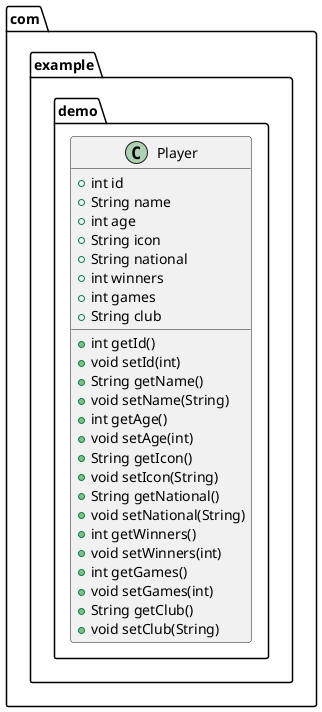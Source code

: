 @startuml
class com.example.demo.Player {
+ int id
+ String name
+ int age
+ String icon
+ String national
+ int winners
+ int games
+ String club
+ int getId()
+ void setId(int)
+ String getName()
+ void setName(String)
+ int getAge()
+ void setAge(int)
+ String getIcon()
+ void setIcon(String)
+ String getNational()
+ void setNational(String)
+ int getWinners()
+ void setWinners(int)
+ int getGames()
+ void setGames(int)
+ String getClub()
+ void setClub(String)
}
@enduml